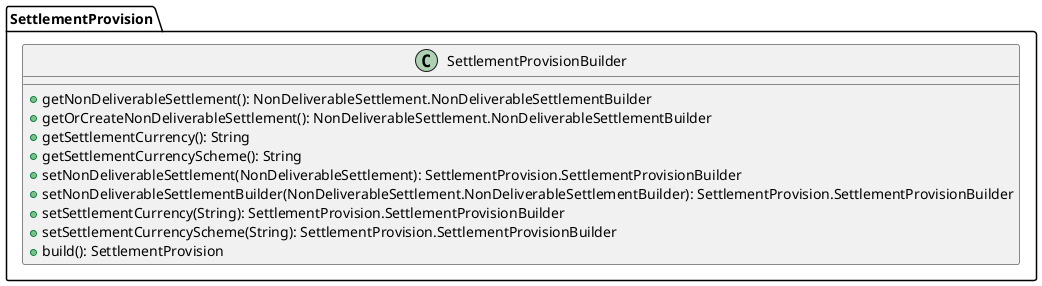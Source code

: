 @startuml

    class SettlementProvision.SettlementProvisionBuilder [[SettlementProvision.SettlementProvisionBuilder.html]] {
        +getNonDeliverableSettlement(): NonDeliverableSettlement.NonDeliverableSettlementBuilder
        +getOrCreateNonDeliverableSettlement(): NonDeliverableSettlement.NonDeliverableSettlementBuilder
        +getSettlementCurrency(): String
        +getSettlementCurrencyScheme(): String
        +setNonDeliverableSettlement(NonDeliverableSettlement): SettlementProvision.SettlementProvisionBuilder
        +setNonDeliverableSettlementBuilder(NonDeliverableSettlement.NonDeliverableSettlementBuilder): SettlementProvision.SettlementProvisionBuilder
        +setSettlementCurrency(String): SettlementProvision.SettlementProvisionBuilder
        +setSettlementCurrencyScheme(String): SettlementProvision.SettlementProvisionBuilder
        +build(): SettlementProvision
    }

@enduml
